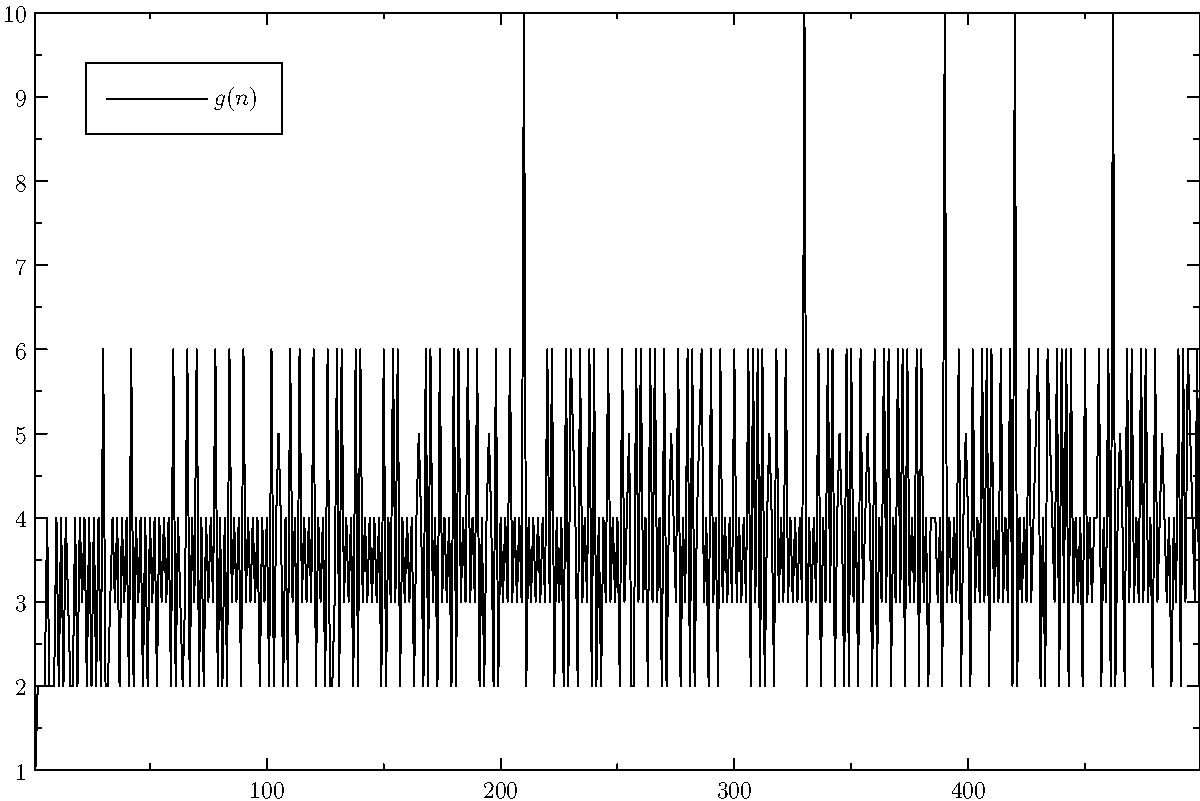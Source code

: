 import graph;

size(600,400,IgnoreAspect);

int gcd(int a, int b) {
  while (b != 0) {
    int t = b;
    b = a % b;
    a = t;
  }
  return a;
}

int jacobsthal(int n) {
  int previous = 0;
  int largest_gap = 0;
  for (int i = 0; i <= 2 * n; ++i) {
    if (gcd(i, n) == 1) {
      int gap = i - previous;
      if (gap > largest_gap) {
        largest_gap = gap;
      }
      previous = i;
    }
  }
  return largest_gap;
}

//scale(Linear,Log);
real[] x={};
real[] y={};
for (int i = 1; i < 500; ++i) {
  x.push(i);
  y.push(jacobsthal(i));
}

draw(graph(x,y),black,"$g(n)$");

xaxis(BottomTop,LeftTicks);
yaxis(LeftRight, RightTicks);
add(legend(),point(NW),(25,-25),UnFill);
